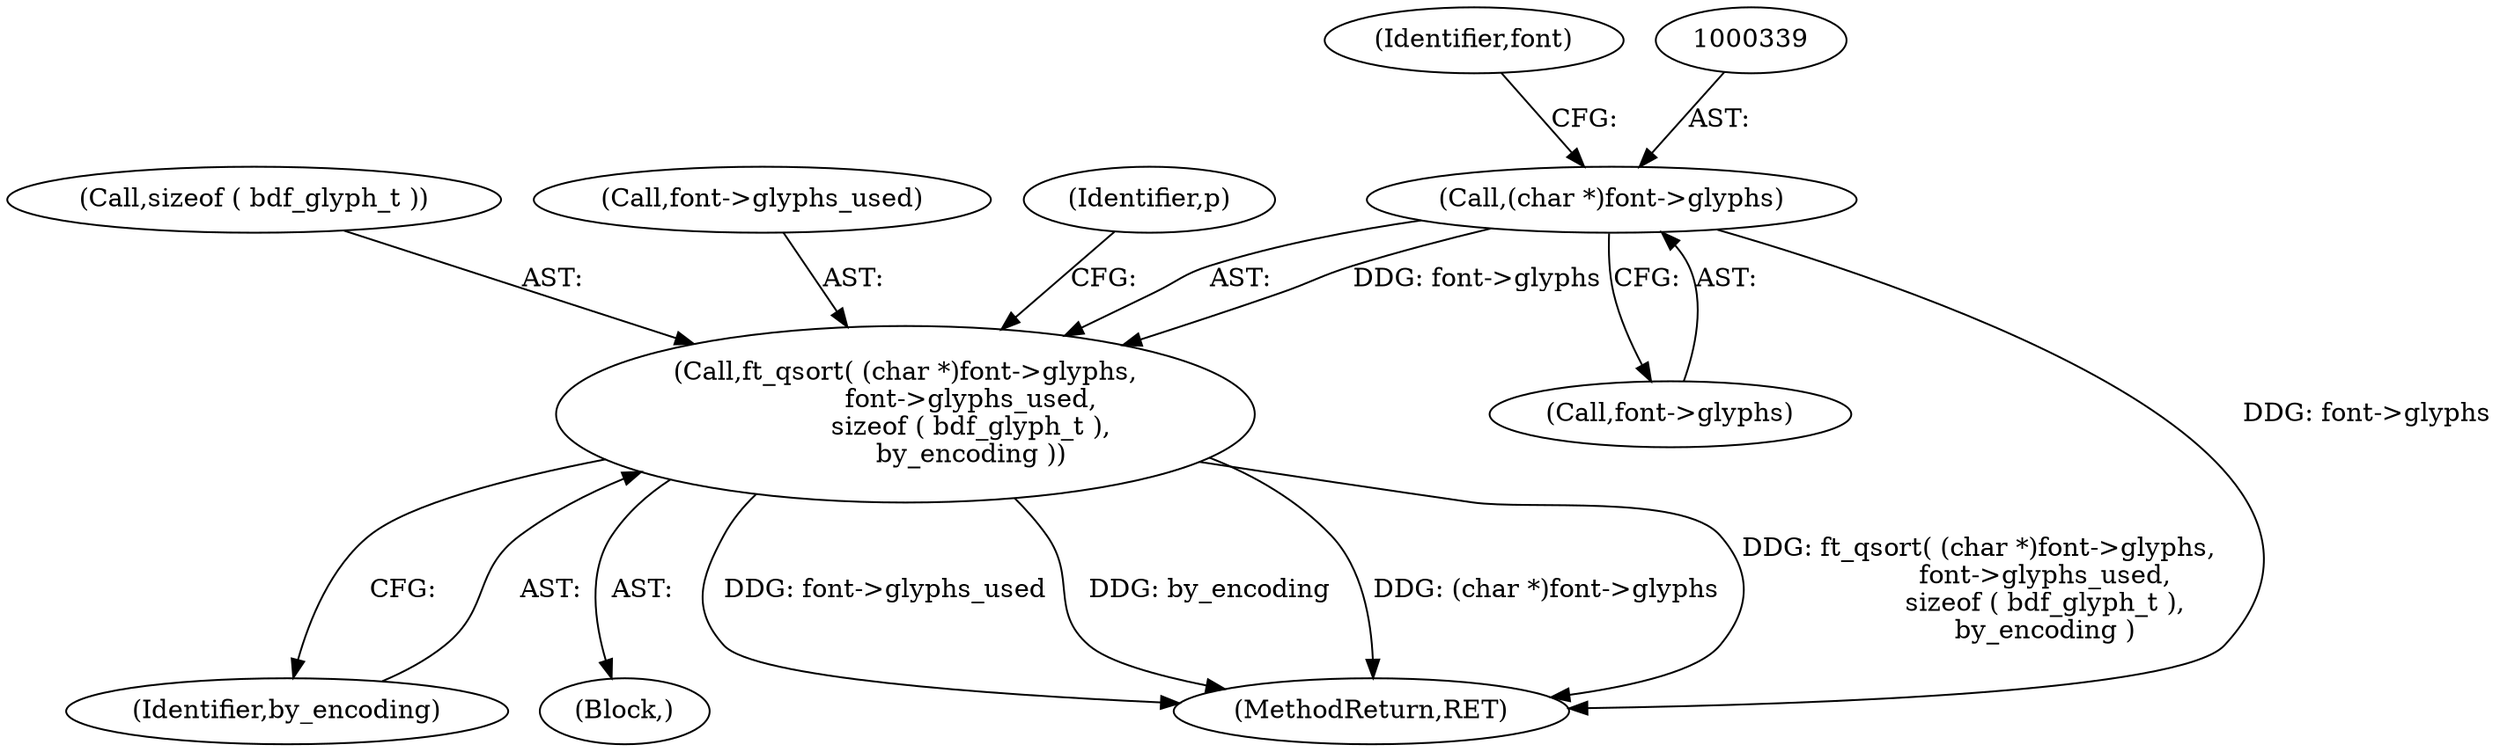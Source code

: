 digraph "0_savannah_07bdb6e289c7954e2a533039dc93c1c136099d2d@pointer" {
"1000338" [label="(Call,(char *)font->glyphs)"];
"1000337" [label="(Call,ft_qsort( (char *)font->glyphs,\n                font->glyphs_used,\n                sizeof ( bdf_glyph_t ),\n                by_encoding ))"];
"1000346" [label="(Call,sizeof ( bdf_glyph_t ))"];
"1000348" [label="(Identifier,by_encoding)"];
"1000343" [label="(Call,font->glyphs_used)"];
"1000351" [label="(Identifier,p)"];
"1000338" [label="(Call,(char *)font->glyphs)"];
"1000336" [label="(Block,)"];
"1000340" [label="(Call,font->glyphs)"];
"1000337" [label="(Call,ft_qsort( (char *)font->glyphs,\n                font->glyphs_used,\n                sizeof ( bdf_glyph_t ),\n                by_encoding ))"];
"1001571" [label="(MethodReturn,RET)"];
"1000344" [label="(Identifier,font)"];
"1000338" -> "1000337"  [label="AST: "];
"1000338" -> "1000340"  [label="CFG: "];
"1000339" -> "1000338"  [label="AST: "];
"1000340" -> "1000338"  [label="AST: "];
"1000344" -> "1000338"  [label="CFG: "];
"1000338" -> "1001571"  [label="DDG: font->glyphs"];
"1000338" -> "1000337"  [label="DDG: font->glyphs"];
"1000337" -> "1000336"  [label="AST: "];
"1000337" -> "1000348"  [label="CFG: "];
"1000343" -> "1000337"  [label="AST: "];
"1000346" -> "1000337"  [label="AST: "];
"1000348" -> "1000337"  [label="AST: "];
"1000351" -> "1000337"  [label="CFG: "];
"1000337" -> "1001571"  [label="DDG: font->glyphs_used"];
"1000337" -> "1001571"  [label="DDG: by_encoding"];
"1000337" -> "1001571"  [label="DDG: (char *)font->glyphs"];
"1000337" -> "1001571"  [label="DDG: ft_qsort( (char *)font->glyphs,\n                font->glyphs_used,\n                sizeof ( bdf_glyph_t ),\n                by_encoding )"];
}
